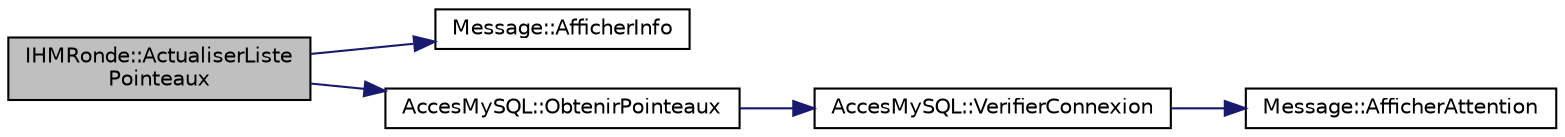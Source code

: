 digraph "IHMRonde::ActualiserListePointeaux"
{
 // LATEX_PDF_SIZE
  edge [fontname="Helvetica",fontsize="10",labelfontname="Helvetica",labelfontsize="10"];
  node [fontname="Helvetica",fontsize="10",shape=record];
  rankdir="LR";
  Node1 [label="IHMRonde::ActualiserListe\lPointeaux",height=0.2,width=0.4,color="black", fillcolor="grey75", style="filled", fontcolor="black",tooltip="IHMRonde::ActualiserListePointeaux Permet d'afficher tous les pointeau actif dans le tableaux des poi..."];
  Node1 -> Node2 [color="midnightblue",fontsize="10",style="solid"];
  Node2 [label="Message::AfficherInfo",height=0.2,width=0.4,color="black", fillcolor="white", style="filled",URL="$class_message.html#a9839b2e181c44721116b696f9b7e9dd7",tooltip="Message::AfficherInfo Permet d'afficher l'information passé en paramètre dans un popup."];
  Node1 -> Node3 [color="midnightblue",fontsize="10",style="solid"];
  Node3 [label="AccesMySQL::ObtenirPointeaux",height=0.2,width=0.4,color="black", fillcolor="white", style="filled",URL="$class_acces_my_s_q_l.html#a8b1720e4b2603e730c9e194f52bb4108",tooltip="AccesMySQL::ObtenirPointeau Permet d'obtenir la liste de tous les pointeaux présents dans la base de ..."];
  Node3 -> Node4 [color="midnightblue",fontsize="10",style="solid"];
  Node4 [label="AccesMySQL::VerifierConnexion",height=0.2,width=0.4,color="black", fillcolor="white", style="filled",URL="$class_acces_my_s_q_l.html#ae2b42d87939b253b3cccb1a69b49cc51",tooltip=" "];
  Node4 -> Node5 [color="midnightblue",fontsize="10",style="solid"];
  Node5 [label="Message::AfficherAttention",height=0.2,width=0.4,color="black", fillcolor="white", style="filled",URL="$class_message.html#ac86f47b97c03cd86df0f23a28ea8a0a9",tooltip="Message::AfficherAttention Permet d'afficher l'information passé en paramètre dans un popup avec une ..."];
}
